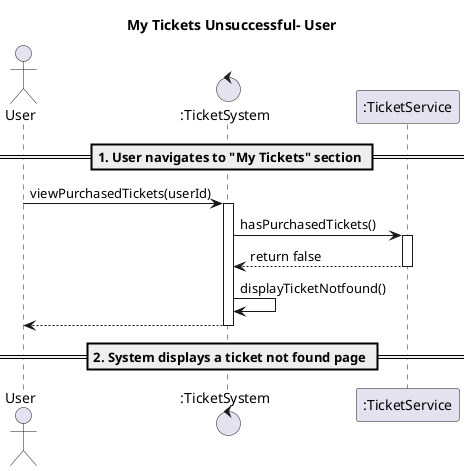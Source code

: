 @startuml
title My Tickets Unsuccessful- User

actor User
control ":TicketSystem" as UD
participant ":TicketService" as TS

== 1. User navigates to "My Tickets" section ==
User -> UD : viewPurchasedTickets(userId)
activate UD
UD -> TS : hasPurchasedTickets()
activate TS
TS --> UD : return false
deactivate TS
UD -> UD : displayTicketNotfound()
UD --> User :
deactivate UD
== 2. System displays a ticket not found page ==
@enduml

